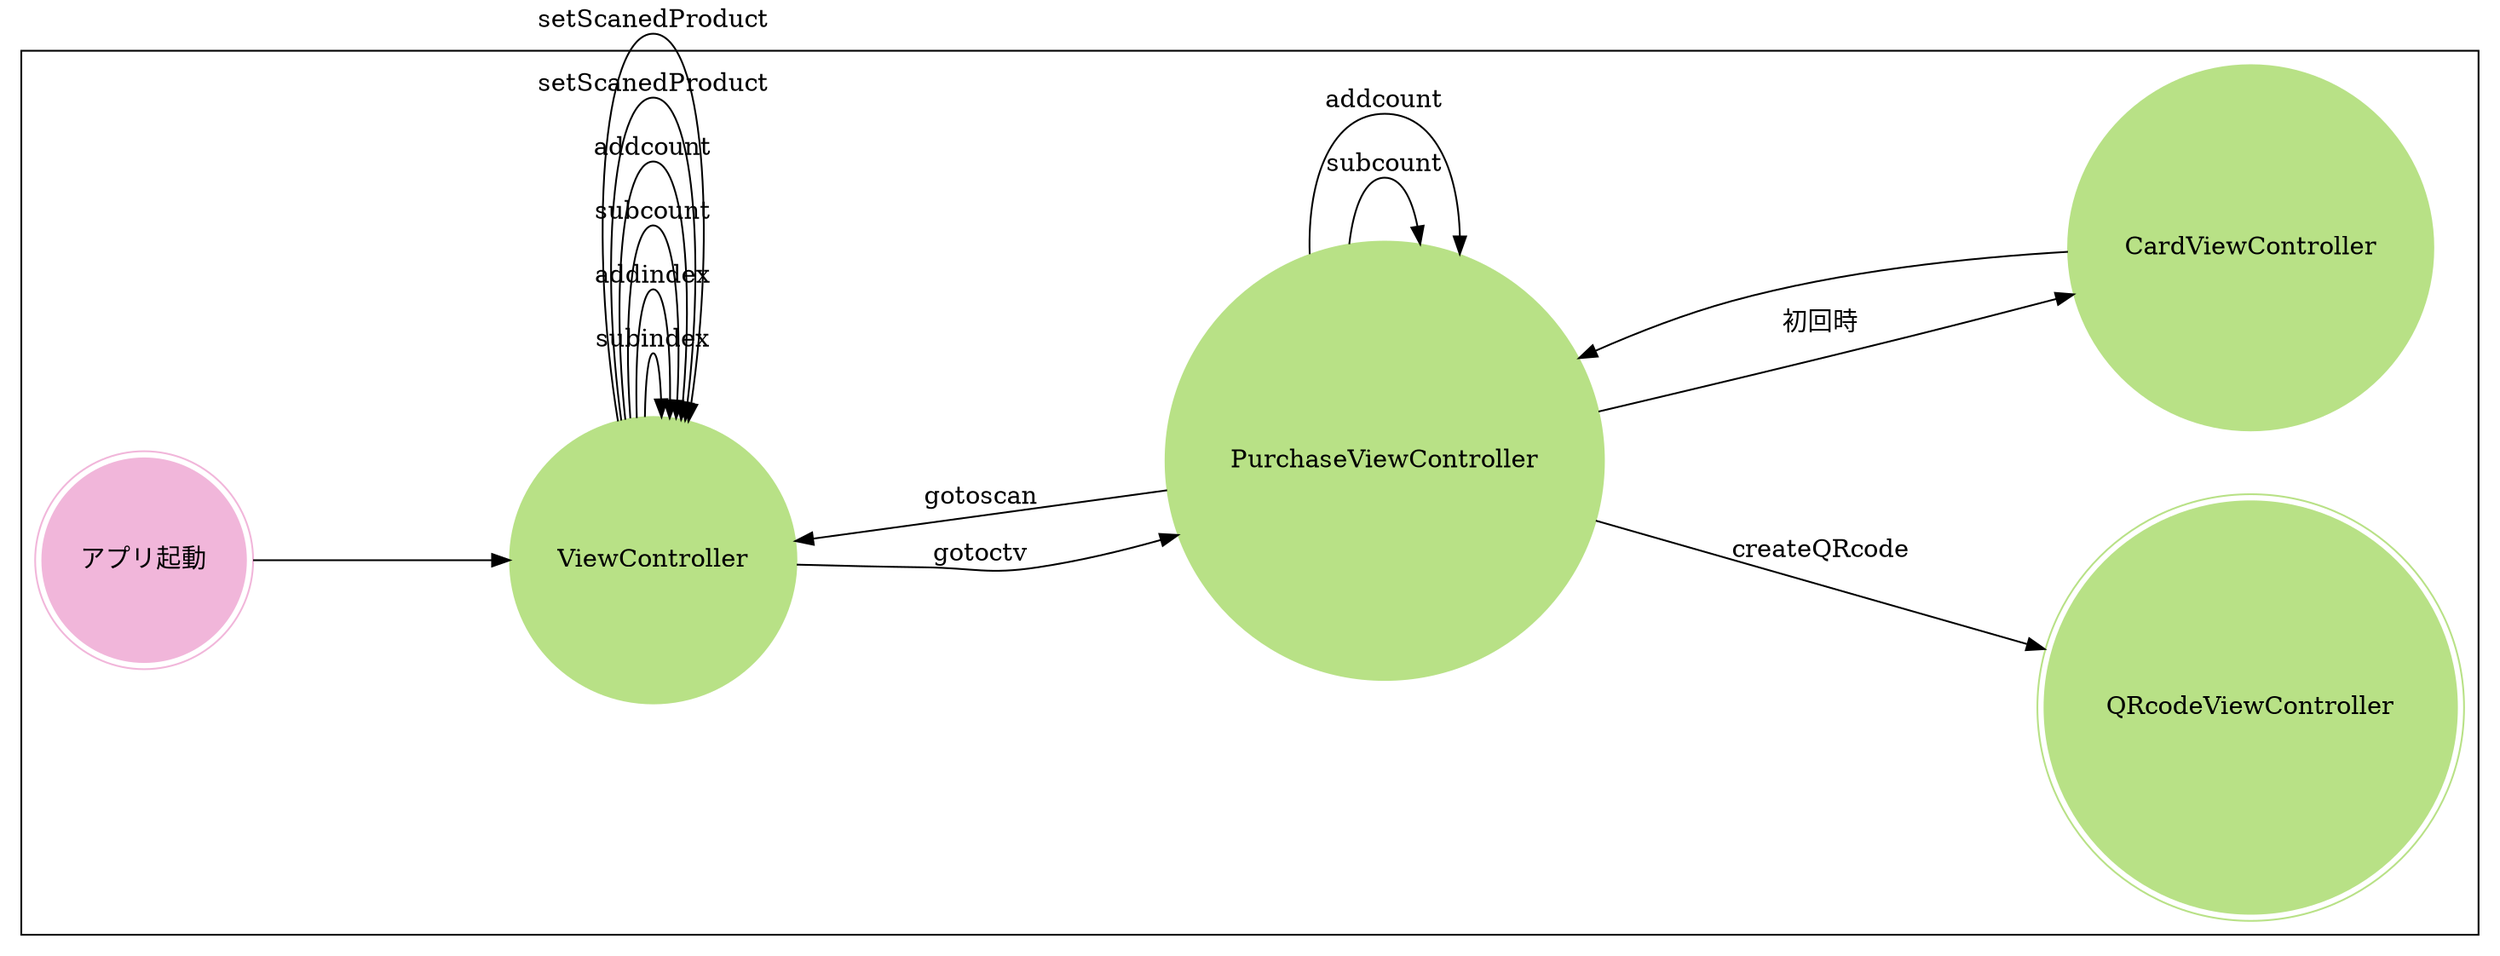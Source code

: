 digraph G {
	rankdir = LR;
	graph [nodesep = 0.5;ranksep=2];

	subgraph cluster_0 {
		アプリ起動 [shape=doublecircle,colorscheme=piyg9, color=3, style=filled ];
		node [shape=circle, colorscheme=piyg9, color=7, style=filled];
		アプリ起動 -> ViewController;
		ViewController -> ViewController [label="subindex"];
		ViewController -> ViewController [label="addindex"];
		ViewController -> ViewController [label="subcount"];
		ViewController -> ViewController [label="addcount"];
		ViewController -> ViewController [label="setScanedProduct",];
		ViewController -> ViewController [label="setScanedProduct",];

		ViewController -> PurchaseViewController [label = "gotoctv"];
		PurchaseViewController -> ViewController [label = "gotoscan"];
		PurchaseViewController -> QRcodeViewController [label = "createQRcode"]
		PurchaseViewController -> PurchaseViewController[label="subcount"];
		PurchaseViewController -> PurchaseViewController[label="addcount"];
		QRcodeViewController [shape=doublecircle];


		PurchaseViewController -> CardViewController [label="初回時"];
		CardViewController -> PurchaseViewController;
	}
}